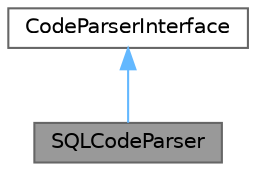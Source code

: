 digraph "SQLCodeParser"
{
 // INTERACTIVE_SVG=YES
 // LATEX_PDF_SIZE
  bgcolor="transparent";
  edge [fontname=Helvetica,fontsize=10,labelfontname=Helvetica,labelfontsize=10];
  node [fontname=Helvetica,fontsize=10,shape=box,height=0.2,width=0.4];
  Node1 [label="SQLCodeParser",height=0.2,width=0.4,color="gray40", fillcolor="grey60", style="filled", fontcolor="black",tooltip="SQL scanner."];
  Node2 -> Node1 [dir="back",color="steelblue1",style="solid",tooltip=" "];
  Node2 [label="CodeParserInterface",height=0.2,width=0.4,color="gray40", fillcolor="white", style="filled",URL="$d4/d65/class_code_parser_interface.html",tooltip="Abstract interface for code parsers."];
}
